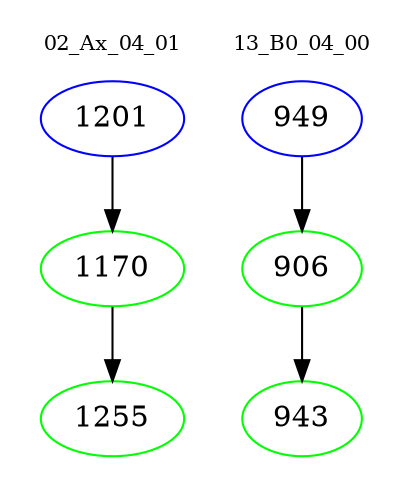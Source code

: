 digraph{
subgraph cluster_0 {
color = white
label = "02_Ax_04_01";
fontsize=10;
T0_1201 [label="1201", color="blue"]
T0_1201 -> T0_1170 [color="black"]
T0_1170 [label="1170", color="green"]
T0_1170 -> T0_1255 [color="black"]
T0_1255 [label="1255", color="green"]
}
subgraph cluster_1 {
color = white
label = "13_B0_04_00";
fontsize=10;
T1_949 [label="949", color="blue"]
T1_949 -> T1_906 [color="black"]
T1_906 [label="906", color="green"]
T1_906 -> T1_943 [color="black"]
T1_943 [label="943", color="green"]
}
}
